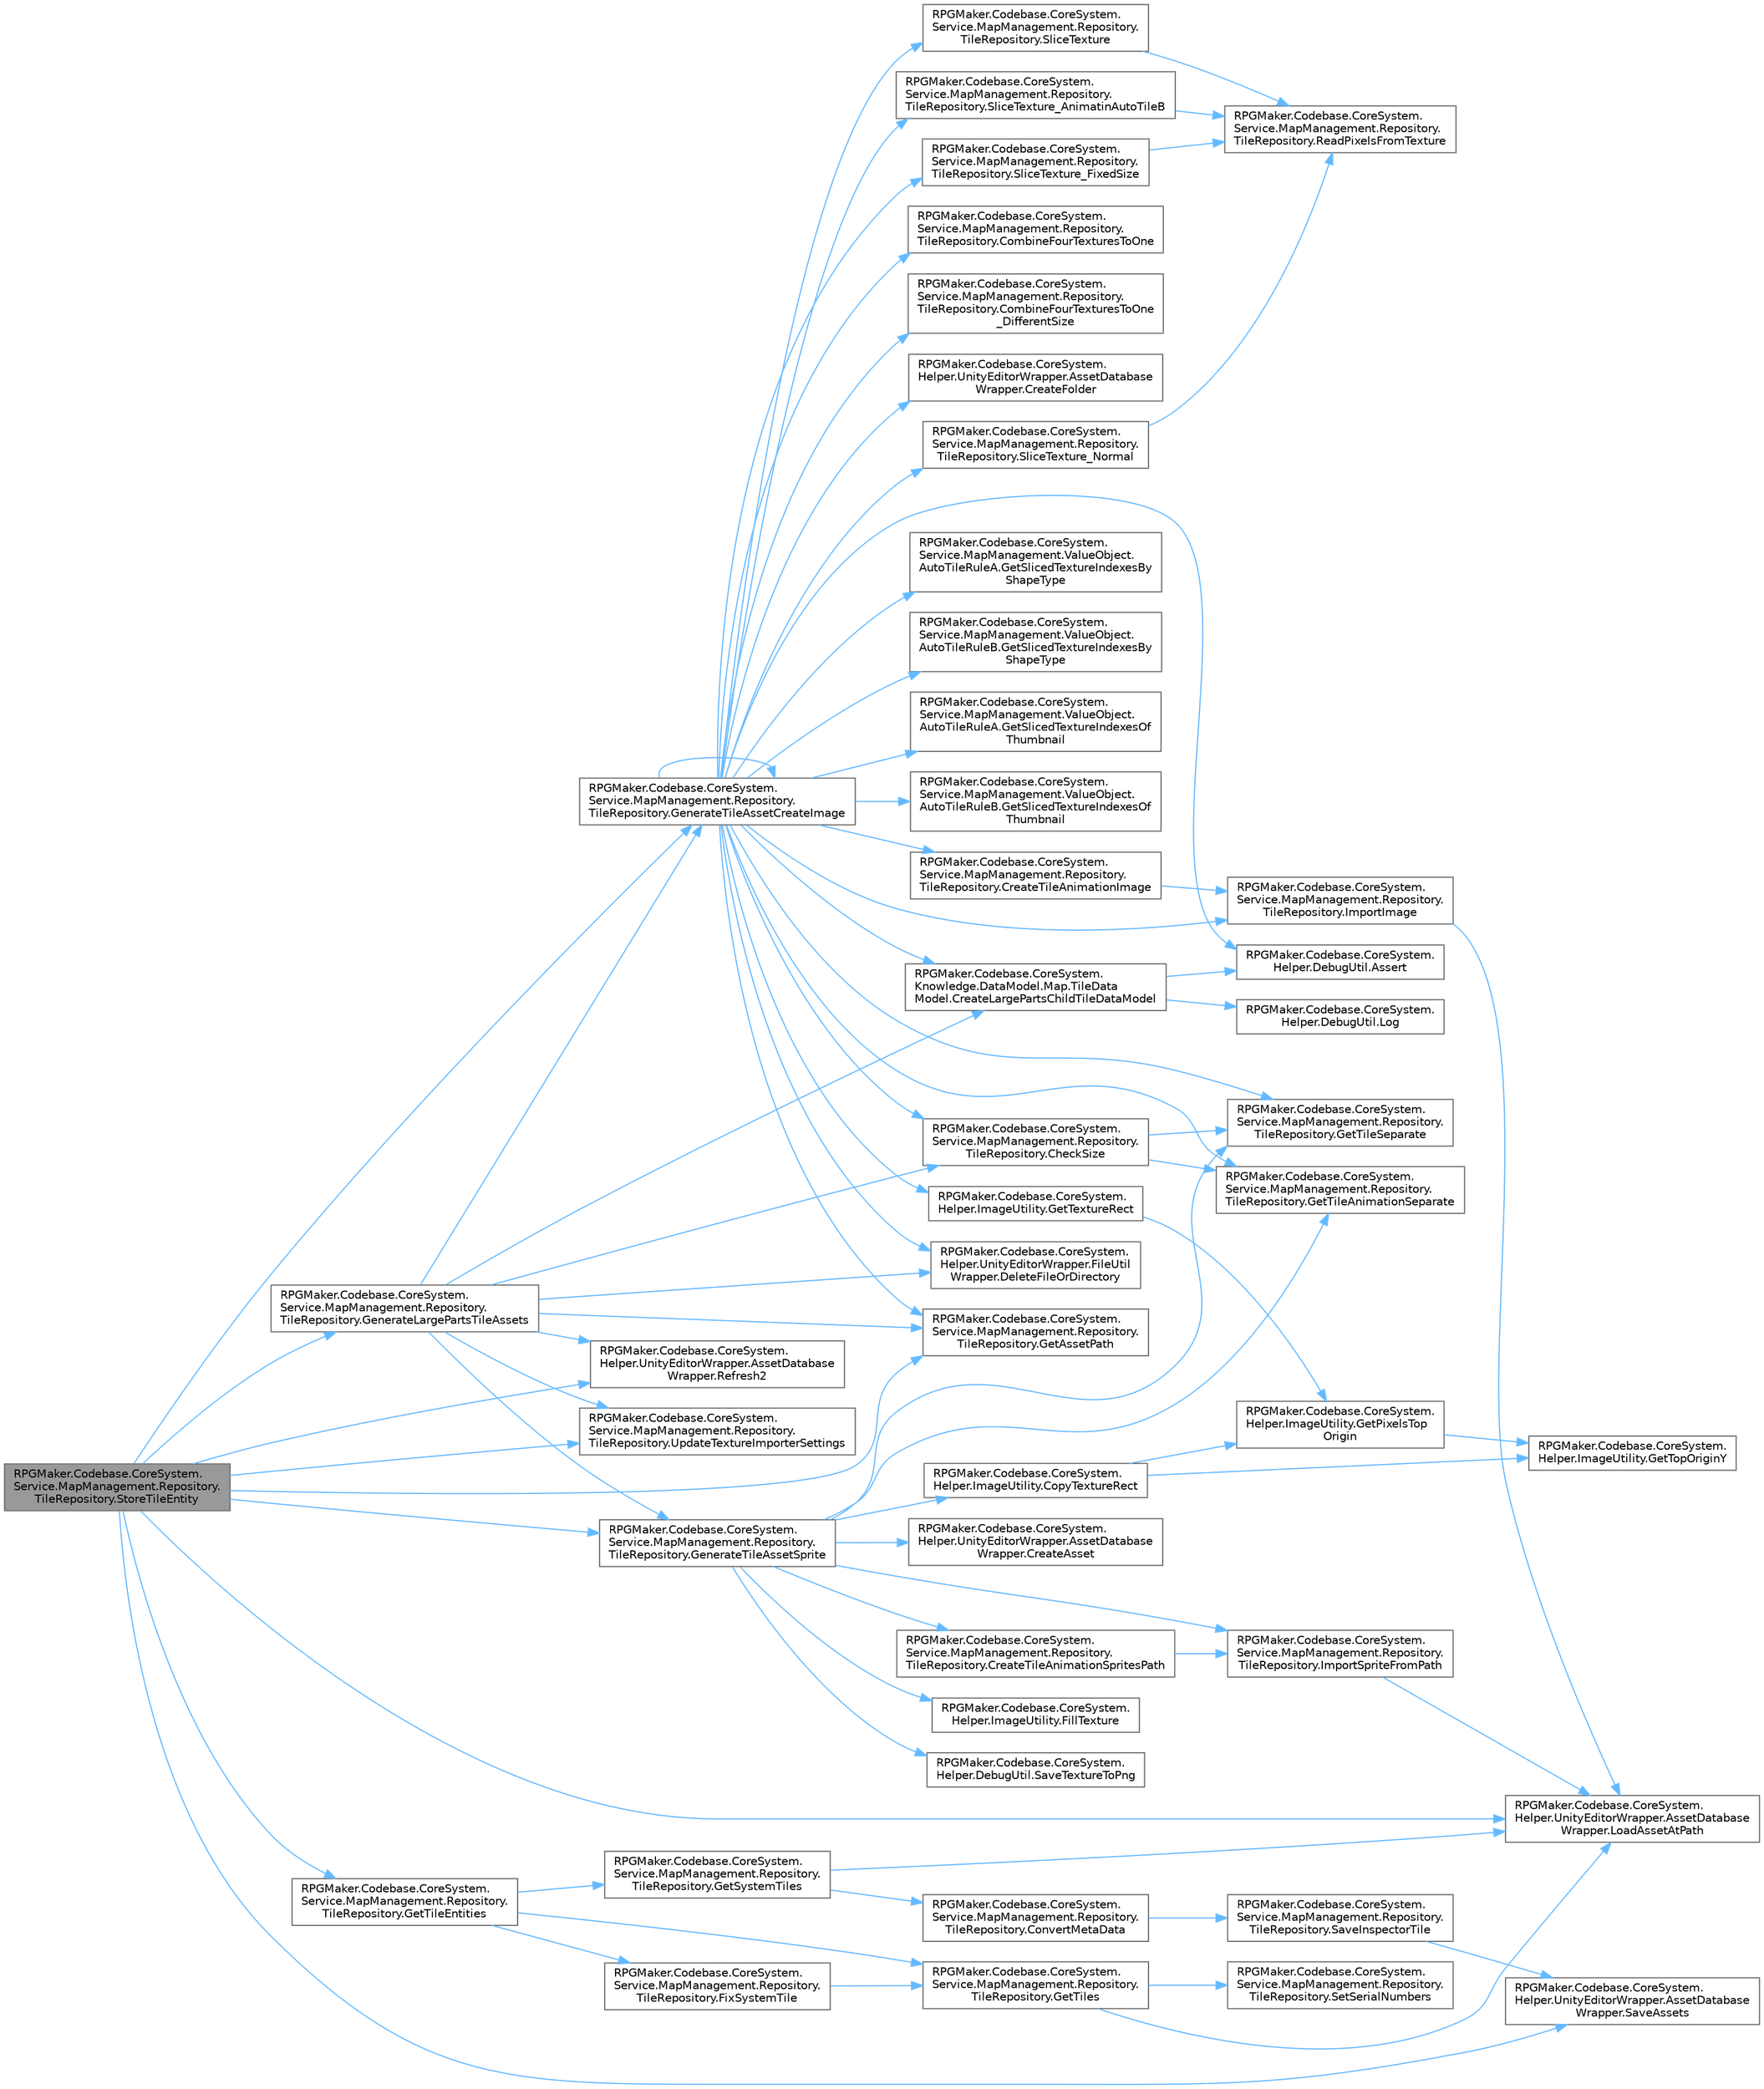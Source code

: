 digraph "RPGMaker.Codebase.CoreSystem.Service.MapManagement.Repository.TileRepository.StoreTileEntity"
{
 // LATEX_PDF_SIZE
  bgcolor="transparent";
  edge [fontname=Helvetica,fontsize=10,labelfontname=Helvetica,labelfontsize=10];
  node [fontname=Helvetica,fontsize=10,shape=box,height=0.2,width=0.4];
  rankdir="LR";
  Node1 [id="Node000001",label="RPGMaker.Codebase.CoreSystem.\lService.MapManagement.Repository.\lTileRepository.StoreTileEntity",height=0.2,width=0.4,color="gray40", fillcolor="grey60", style="filled", fontcolor="black",tooltip="😁 タイルを保存する"];
  Node1 -> Node2 [id="edge1_Node000001_Node000002",color="steelblue1",style="solid",tooltip=" "];
  Node2 [id="Node000002",label="RPGMaker.Codebase.CoreSystem.\lService.MapManagement.Repository.\lTileRepository.GenerateLargePartsTileAssets",height=0.2,width=0.4,color="grey40", fillcolor="white", style="filled",URL="$d3/df6/class_r_p_g_maker_1_1_codebase_1_1_core_system_1_1_service_1_1_map_management_1_1_repository_1_1_tile_repository.html#a4525c25dee6cb5c637b3c16648be6659",tooltip="😁 大型パーツタイルを構成するアセットファイル群を生成・保存する"];
  Node2 -> Node3 [id="edge2_Node000002_Node000003",color="steelblue1",style="solid",tooltip=" "];
  Node3 [id="Node000003",label="RPGMaker.Codebase.CoreSystem.\lService.MapManagement.Repository.\lTileRepository.CheckSize",height=0.2,width=0.4,color="grey40", fillcolor="white", style="filled",URL="$d3/df6/class_r_p_g_maker_1_1_codebase_1_1_core_system_1_1_service_1_1_map_management_1_1_repository_1_1_tile_repository.html#adbb2647a7d010208be92945237beb29c",tooltip="😁 画像サイズの確認 元テクスチャ、1タイルのサイズ、アニメーション数、分割数"];
  Node3 -> Node4 [id="edge3_Node000003_Node000004",color="steelblue1",style="solid",tooltip=" "];
  Node4 [id="Node000004",label="RPGMaker.Codebase.CoreSystem.\lService.MapManagement.Repository.\lTileRepository.GetTileAnimationSeparate",height=0.2,width=0.4,color="grey40", fillcolor="white", style="filled",URL="$d3/df6/class_r_p_g_maker_1_1_codebase_1_1_core_system_1_1_service_1_1_map_management_1_1_repository_1_1_tile_repository.html#a691c47fa480dd6aa6ab080ec88f9c587",tooltip="😁 指定アニメーション数で分割時のタイル数を取得する"];
  Node3 -> Node5 [id="edge4_Node000003_Node000005",color="steelblue1",style="solid",tooltip=" "];
  Node5 [id="Node000005",label="RPGMaker.Codebase.CoreSystem.\lService.MapManagement.Repository.\lTileRepository.GetTileSeparate",height=0.2,width=0.4,color="grey40", fillcolor="white", style="filled",URL="$d3/df6/class_r_p_g_maker_1_1_codebase_1_1_core_system_1_1_service_1_1_map_management_1_1_repository_1_1_tile_repository.html#a1c88254c66a5e3bbdd292e20afde4bd4",tooltip="😁 指定タイルサイズで分割時のタイル数を取得する"];
  Node2 -> Node6 [id="edge5_Node000002_Node000006",color="steelblue1",style="solid",tooltip=" "];
  Node6 [id="Node000006",label="RPGMaker.Codebase.CoreSystem.\lKnowledge.DataModel.Map.TileData\lModel.CreateLargePartsChildTileDataModel",height=0.2,width=0.4,color="grey40", fillcolor="white", style="filled",URL="$d8/d26/class_r_p_g_maker_1_1_codebase_1_1_core_system_1_1_knowledge_1_1_data_model_1_1_map_1_1_tile_data_model.html#ac1fccfb1b0a7819bd8b24f6c0e6a48fe",tooltip="😁 [他]"];
  Node6 -> Node7 [id="edge6_Node000006_Node000007",color="steelblue1",style="solid",tooltip=" "];
  Node7 [id="Node000007",label="RPGMaker.Codebase.CoreSystem.\lHelper.DebugUtil.Assert",height=0.2,width=0.4,color="grey40", fillcolor="white", style="filled",URL="$d0/dba/class_r_p_g_maker_1_1_codebase_1_1_core_system_1_1_helper_1_1_debug_util.html#a3c1ea9470b8f6655257ca06fbc0e0bf5",tooltip="条件を断定し、失敗するとエラーメッセージをUnityコンソールに表示する。"];
  Node6 -> Node8 [id="edge7_Node000006_Node000008",color="steelblue1",style="solid",tooltip=" "];
  Node8 [id="Node000008",label="RPGMaker.Codebase.CoreSystem.\lHelper.DebugUtil.Log",height=0.2,width=0.4,color="grey40", fillcolor="white", style="filled",URL="$d0/dba/class_r_p_g_maker_1_1_codebase_1_1_core_system_1_1_helper_1_1_debug_util.html#ae769554710c95a408921ec8596769145",tooltip="オブジェクトを文字列化してUnityコンソールに表示する。"];
  Node2 -> Node9 [id="edge8_Node000002_Node000009",color="steelblue1",style="solid",tooltip=" "];
  Node9 [id="Node000009",label="RPGMaker.Codebase.CoreSystem.\lHelper.UnityEditorWrapper.FileUtil\lWrapper.DeleteFileOrDirectory",height=0.2,width=0.4,color="grey40", fillcolor="white", style="filled",URL="$d7/d21/class_r_p_g_maker_1_1_codebase_1_1_core_system_1_1_helper_1_1_unity_editor_wrapper_1_1_file_util_wrapper.html#a9ca165afdc38b80345d8361e5c1d82dc",tooltip=" "];
  Node2 -> Node10 [id="edge9_Node000002_Node000010",color="steelblue1",style="solid",tooltip=" "];
  Node10 [id="Node000010",label="RPGMaker.Codebase.CoreSystem.\lService.MapManagement.Repository.\lTileRepository.GenerateTileAssetCreateImage",height=0.2,width=0.4,color="grey40", fillcolor="white", style="filled",URL="$d3/df6/class_r_p_g_maker_1_1_codebase_1_1_core_system_1_1_service_1_1_map_management_1_1_repository_1_1_tile_repository.html#a8b38caa89c7d074e0b211f20c81341b0",tooltip="😁 タイル画像を生成する"];
  Node10 -> Node7 [id="edge10_Node000010_Node000007",color="steelblue1",style="solid",tooltip=" "];
  Node10 -> Node3 [id="edge11_Node000010_Node000003",color="steelblue1",style="solid",tooltip=" "];
  Node10 -> Node11 [id="edge12_Node000010_Node000011",color="steelblue1",style="solid",tooltip=" "];
  Node11 [id="Node000011",label="RPGMaker.Codebase.CoreSystem.\lService.MapManagement.Repository.\lTileRepository.CombineFourTexturesToOne",height=0.2,width=0.4,color="grey40", fillcolor="white", style="filled",URL="$d3/df6/class_r_p_g_maker_1_1_codebase_1_1_core_system_1_1_service_1_1_map_management_1_1_repository_1_1_tile_repository.html#abcd1bc8c0589ee1594f3230c754642ef",tooltip="😁 ４つのテクスチャーを１つに連結"];
  Node10 -> Node12 [id="edge13_Node000010_Node000012",color="steelblue1",style="solid",tooltip=" "];
  Node12 [id="Node000012",label="RPGMaker.Codebase.CoreSystem.\lService.MapManagement.Repository.\lTileRepository.CombineFourTexturesToOne\l_DifferentSize",height=0.2,width=0.4,color="grey40", fillcolor="white", style="filled",URL="$d3/df6/class_r_p_g_maker_1_1_codebase_1_1_core_system_1_1_service_1_1_map_management_1_1_repository_1_1_tile_repository.html#a9f958803360102709fc3bd78b7596018",tooltip="😁 ４つのテクスチャーを１つに連結。異なるサイズ"];
  Node10 -> Node13 [id="edge14_Node000010_Node000013",color="steelblue1",style="solid",tooltip=" "];
  Node13 [id="Node000013",label="RPGMaker.Codebase.CoreSystem.\lHelper.UnityEditorWrapper.AssetDatabase\lWrapper.CreateFolder",height=0.2,width=0.4,color="grey40", fillcolor="white", style="filled",URL="$d9/d20/class_r_p_g_maker_1_1_codebase_1_1_core_system_1_1_helper_1_1_unity_editor_wrapper_1_1_asset_database_wrapper.html#a1a0d608984de829b75ce62c58d6bad2d",tooltip=" "];
  Node10 -> Node6 [id="edge15_Node000010_Node000006",color="steelblue1",style="solid",tooltip=" "];
  Node10 -> Node14 [id="edge16_Node000010_Node000014",color="steelblue1",style="solid",tooltip=" "];
  Node14 [id="Node000014",label="RPGMaker.Codebase.CoreSystem.\lService.MapManagement.Repository.\lTileRepository.CreateTileAnimationImage",height=0.2,width=0.4,color="grey40", fillcolor="white", style="filled",URL="$d3/df6/class_r_p_g_maker_1_1_codebase_1_1_core_system_1_1_service_1_1_map_management_1_1_repository_1_1_tile_repository.html#a9405c4d030e2ad93314ea44eee01e24e",tooltip="😁 タイル画像群作成処理"];
  Node14 -> Node15 [id="edge17_Node000014_Node000015",color="steelblue1",style="solid",tooltip=" "];
  Node15 [id="Node000015",label="RPGMaker.Codebase.CoreSystem.\lService.MapManagement.Repository.\lTileRepository.ImportImage",height=0.2,width=0.4,color="grey40", fillcolor="white", style="filled",URL="$d3/df6/class_r_p_g_maker_1_1_codebase_1_1_core_system_1_1_service_1_1_map_management_1_1_repository_1_1_tile_repository.html#a52e87e473e0d73e0b97a889cc76ddc22",tooltip="😁 画像インポート"];
  Node15 -> Node16 [id="edge18_Node000015_Node000016",color="steelblue1",style="solid",tooltip=" "];
  Node16 [id="Node000016",label="RPGMaker.Codebase.CoreSystem.\lHelper.UnityEditorWrapper.AssetDatabase\lWrapper.LoadAssetAtPath",height=0.2,width=0.4,color="grey40", fillcolor="white", style="filled",URL="$d9/d20/class_r_p_g_maker_1_1_codebase_1_1_core_system_1_1_helper_1_1_unity_editor_wrapper_1_1_asset_database_wrapper.html#a471f932b0479bad28c9fd1b02f1d5d7a",tooltip=" "];
  Node10 -> Node9 [id="edge19_Node000010_Node000009",color="steelblue1",style="solid",tooltip=" "];
  Node10 -> Node10 [id="edge20_Node000010_Node000010",color="steelblue1",style="solid",tooltip=" "];
  Node10 -> Node17 [id="edge21_Node000010_Node000017",color="steelblue1",style="solid",tooltip=" "];
  Node17 [id="Node000017",label="RPGMaker.Codebase.CoreSystem.\lService.MapManagement.Repository.\lTileRepository.GetAssetPath",height=0.2,width=0.4,color="grey40", fillcolor="white", style="filled",URL="$d3/df6/class_r_p_g_maker_1_1_codebase_1_1_core_system_1_1_service_1_1_map_management_1_1_repository_1_1_tile_repository.html#a10f41cca1acec308fbef9d72af9f761c",tooltip="😁 タイルアセットパスを取得。"];
  Node10 -> Node18 [id="edge22_Node000010_Node000018",color="steelblue1",style="solid",tooltip=" "];
  Node18 [id="Node000018",label="RPGMaker.Codebase.CoreSystem.\lService.MapManagement.ValueObject.\lAutoTileRuleA.GetSlicedTextureIndexesBy\lShapeType",height=0.2,width=0.4,color="grey40", fillcolor="white", style="filled",URL="$d1/da4/class_r_p_g_maker_1_1_codebase_1_1_core_system_1_1_service_1_1_map_management_1_1_value_object_1_1_auto_tile_rule_a.html#ae29122f156395613233b9760ea5a97b7",tooltip="😁 形型によってスライスしたテクスチャー・インデックス取得"];
  Node10 -> Node19 [id="edge23_Node000010_Node000019",color="steelblue1",style="solid",tooltip=" "];
  Node19 [id="Node000019",label="RPGMaker.Codebase.CoreSystem.\lService.MapManagement.ValueObject.\lAutoTileRuleB.GetSlicedTextureIndexesBy\lShapeType",height=0.2,width=0.4,color="grey40", fillcolor="white", style="filled",URL="$d4/d93/class_r_p_g_maker_1_1_codebase_1_1_core_system_1_1_service_1_1_map_management_1_1_value_object_1_1_auto_tile_rule_b.html#ab94b4360488e1f3da8cb024b744964c9",tooltip="😁 形型によるスライスしたテクスチャー・インデックス取得"];
  Node10 -> Node20 [id="edge24_Node000010_Node000020",color="steelblue1",style="solid",tooltip=" "];
  Node20 [id="Node000020",label="RPGMaker.Codebase.CoreSystem.\lService.MapManagement.ValueObject.\lAutoTileRuleA.GetSlicedTextureIndexesOf\lThumbnail",height=0.2,width=0.4,color="grey40", fillcolor="white", style="filled",URL="$d1/da4/class_r_p_g_maker_1_1_codebase_1_1_core_system_1_1_service_1_1_map_management_1_1_value_object_1_1_auto_tile_rule_a.html#aee052fd1e3b9e1fb4097ba8f8f650282",tooltip="😁 サムネイルのスライスしたテクスチャー・インデックス取得"];
  Node10 -> Node21 [id="edge25_Node000010_Node000021",color="steelblue1",style="solid",tooltip=" "];
  Node21 [id="Node000021",label="RPGMaker.Codebase.CoreSystem.\lService.MapManagement.ValueObject.\lAutoTileRuleB.GetSlicedTextureIndexesOf\lThumbnail",height=0.2,width=0.4,color="grey40", fillcolor="white", style="filled",URL="$d4/d93/class_r_p_g_maker_1_1_codebase_1_1_core_system_1_1_service_1_1_map_management_1_1_value_object_1_1_auto_tile_rule_b.html#ac7007cad04f099dd0a2cb3e56cf28035",tooltip="😁 サムネイルのスライスしたテクスチャー・インデックス取得"];
  Node10 -> Node22 [id="edge26_Node000010_Node000022",color="steelblue1",style="solid",tooltip=" "];
  Node22 [id="Node000022",label="RPGMaker.Codebase.CoreSystem.\lHelper.ImageUtility.GetTextureRect",height=0.2,width=0.4,color="grey40", fillcolor="white", style="filled",URL="$d3/d4a/class_r_p_g_maker_1_1_codebase_1_1_core_system_1_1_helper_1_1_image_utility.html#a2b27db995ea521577d860b05ea3cb546",tooltip="指定テクスチャから指定矩形位置のテクスチャを取得する。"];
  Node22 -> Node23 [id="edge27_Node000022_Node000023",color="steelblue1",style="solid",tooltip=" "];
  Node23 [id="Node000023",label="RPGMaker.Codebase.CoreSystem.\lHelper.ImageUtility.GetPixelsTop\lOrigin",height=0.2,width=0.4,color="grey40", fillcolor="white", style="filled",URL="$d3/d4a/class_r_p_g_maker_1_1_codebase_1_1_core_system_1_1_helper_1_1_image_utility.html#acd926e4ed99ec1fe6b426d3bc4ae0df7",tooltip="テクスチャからピクセル色列を取得する。"];
  Node23 -> Node24 [id="edge28_Node000023_Node000024",color="steelblue1",style="solid",tooltip=" "];
  Node24 [id="Node000024",label="RPGMaker.Codebase.CoreSystem.\lHelper.ImageUtility.GetTopOriginY",height=0.2,width=0.4,color="grey40", fillcolor="white", style="filled",URL="$d3/d4a/class_r_p_g_maker_1_1_codebase_1_1_core_system_1_1_helper_1_1_image_utility.html#a89ffda9d934f9090f7a5ba52c9920c9f",tooltip="テクスチャからピクセル色列を取得する。"];
  Node10 -> Node4 [id="edge29_Node000010_Node000004",color="steelblue1",style="solid",tooltip=" "];
  Node10 -> Node5 [id="edge30_Node000010_Node000005",color="steelblue1",style="solid",tooltip=" "];
  Node10 -> Node15 [id="edge31_Node000010_Node000015",color="steelblue1",style="solid",tooltip=" "];
  Node10 -> Node25 [id="edge32_Node000010_Node000025",color="steelblue1",style="solid",tooltip=" "];
  Node25 [id="Node000025",label="RPGMaker.Codebase.CoreSystem.\lService.MapManagement.Repository.\lTileRepository.SliceTexture",height=0.2,width=0.4,color="grey40", fillcolor="white", style="filled",URL="$d3/df6/class_r_p_g_maker_1_1_codebase_1_1_core_system_1_1_service_1_1_map_management_1_1_repository_1_1_tile_repository.html#ab232ff734776c6b9b17beee7d6718bb2",tooltip="😁 テクスチャーをスライス"];
  Node25 -> Node26 [id="edge33_Node000025_Node000026",color="steelblue1",style="solid",tooltip=" "];
  Node26 [id="Node000026",label="RPGMaker.Codebase.CoreSystem.\lService.MapManagement.Repository.\lTileRepository.ReadPixelsFromTexture",height=0.2,width=0.4,color="grey40", fillcolor="white", style="filled",URL="$d3/df6/class_r_p_g_maker_1_1_codebase_1_1_core_system_1_1_service_1_1_map_management_1_1_repository_1_1_tile_repository.html#a46710c75139a327a53bcdc381bcf93bd",tooltip="😁 テクスチャーからピクセル読取"];
  Node10 -> Node27 [id="edge34_Node000010_Node000027",color="steelblue1",style="solid",tooltip=" "];
  Node27 [id="Node000027",label="RPGMaker.Codebase.CoreSystem.\lService.MapManagement.Repository.\lTileRepository.SliceTexture_AnimatinAutoTileB",height=0.2,width=0.4,color="grey40", fillcolor="white", style="filled",URL="$d3/df6/class_r_p_g_maker_1_1_codebase_1_1_core_system_1_1_service_1_1_map_management_1_1_repository_1_1_tile_repository.html#a3db1bc912686d6c7b82957084685b12a",tooltip="😁 テクスチャーをスライス。アニメーション自動タイルＢ"];
  Node27 -> Node26 [id="edge35_Node000027_Node000026",color="steelblue1",style="solid",tooltip=" "];
  Node10 -> Node28 [id="edge36_Node000010_Node000028",color="steelblue1",style="solid",tooltip=" "];
  Node28 [id="Node000028",label="RPGMaker.Codebase.CoreSystem.\lService.MapManagement.Repository.\lTileRepository.SliceTexture_FixedSize",height=0.2,width=0.4,color="grey40", fillcolor="white", style="filled",URL="$d3/df6/class_r_p_g_maker_1_1_codebase_1_1_core_system_1_1_service_1_1_map_management_1_1_repository_1_1_tile_repository.html#a3053e4a8f20fae0ac74690f3c875b910",tooltip="😁 テクスチャーをスライス。固定サイズ"];
  Node28 -> Node26 [id="edge37_Node000028_Node000026",color="steelblue1",style="solid",tooltip=" "];
  Node10 -> Node29 [id="edge38_Node000010_Node000029",color="steelblue1",style="solid",tooltip=" "];
  Node29 [id="Node000029",label="RPGMaker.Codebase.CoreSystem.\lService.MapManagement.Repository.\lTileRepository.SliceTexture_Normal",height=0.2,width=0.4,color="grey40", fillcolor="white", style="filled",URL="$d3/df6/class_r_p_g_maker_1_1_codebase_1_1_core_system_1_1_service_1_1_map_management_1_1_repository_1_1_tile_repository.html#ad338a1c0622b2fcc8f3340d0c106fbf3",tooltip="😁 テクスチャーをスライス。普通"];
  Node29 -> Node26 [id="edge39_Node000029_Node000026",color="steelblue1",style="solid",tooltip=" "];
  Node2 -> Node30 [id="edge40_Node000002_Node000030",color="steelblue1",style="solid",tooltip=" "];
  Node30 [id="Node000030",label="RPGMaker.Codebase.CoreSystem.\lService.MapManagement.Repository.\lTileRepository.GenerateTileAssetSprite",height=0.2,width=0.4,color="grey40", fillcolor="white", style="filled",URL="$d3/df6/class_r_p_g_maker_1_1_codebase_1_1_core_system_1_1_service_1_1_map_management_1_1_repository_1_1_tile_repository.html#a3090ae9bd1723dc9230df2502c5f926b",tooltip="😁 タイルを構成するアセットファイルを生成・保存する"];
  Node30 -> Node31 [id="edge41_Node000030_Node000031",color="steelblue1",style="solid",tooltip=" "];
  Node31 [id="Node000031",label="RPGMaker.Codebase.CoreSystem.\lHelper.ImageUtility.CopyTextureRect",height=0.2,width=0.4,color="grey40", fillcolor="white", style="filled",URL="$d3/d4a/class_r_p_g_maker_1_1_codebase_1_1_core_system_1_1_helper_1_1_image_utility.html#a9e28a0ba1230f4f655b5aa18cce5fef6",tooltip="指定テクスチャから指定矩形位置のテクスチャを取得する。"];
  Node31 -> Node23 [id="edge42_Node000031_Node000023",color="steelblue1",style="solid",tooltip=" "];
  Node31 -> Node24 [id="edge43_Node000031_Node000024",color="steelblue1",style="solid",tooltip=" "];
  Node30 -> Node32 [id="edge44_Node000030_Node000032",color="steelblue1",style="solid",tooltip=" "];
  Node32 [id="Node000032",label="RPGMaker.Codebase.CoreSystem.\lHelper.UnityEditorWrapper.AssetDatabase\lWrapper.CreateAsset",height=0.2,width=0.4,color="grey40", fillcolor="white", style="filled",URL="$d9/d20/class_r_p_g_maker_1_1_codebase_1_1_core_system_1_1_helper_1_1_unity_editor_wrapper_1_1_asset_database_wrapper.html#ae93b23bca5bd9fdc6117fb61fd78f1bf",tooltip=" "];
  Node30 -> Node33 [id="edge45_Node000030_Node000033",color="steelblue1",style="solid",tooltip=" "];
  Node33 [id="Node000033",label="RPGMaker.Codebase.CoreSystem.\lService.MapManagement.Repository.\lTileRepository.CreateTileAnimationSpritesPath",height=0.2,width=0.4,color="grey40", fillcolor="white", style="filled",URL="$d3/df6/class_r_p_g_maker_1_1_codebase_1_1_core_system_1_1_service_1_1_map_management_1_1_repository_1_1_tile_repository.html#a3213176371bbbf68e8669cd1885eaad9",tooltip="😁 タイル画像群作成処理"];
  Node33 -> Node34 [id="edge46_Node000033_Node000034",color="steelblue1",style="solid",tooltip=" "];
  Node34 [id="Node000034",label="RPGMaker.Codebase.CoreSystem.\lService.MapManagement.Repository.\lTileRepository.ImportSpriteFromPath",height=0.2,width=0.4,color="grey40", fillcolor="white", style="filled",URL="$d3/df6/class_r_p_g_maker_1_1_codebase_1_1_core_system_1_1_service_1_1_map_management_1_1_repository_1_1_tile_repository.html#ac22b5b8eeab7b859081524fbd479b267",tooltip="😁 パスからスプライトをインポート"];
  Node34 -> Node16 [id="edge47_Node000034_Node000016",color="steelblue1",style="solid",tooltip=" "];
  Node30 -> Node35 [id="edge48_Node000030_Node000035",color="steelblue1",style="solid",tooltip=" "];
  Node35 [id="Node000035",label="RPGMaker.Codebase.CoreSystem.\lHelper.ImageUtility.FillTexture",height=0.2,width=0.4,color="grey40", fillcolor="white", style="filled",URL="$d3/d4a/class_r_p_g_maker_1_1_codebase_1_1_core_system_1_1_helper_1_1_image_utility.html#a5892bb15d9790d42ec13971dc8ed3a9c",tooltip="テクスチャを単色で埋める。"];
  Node30 -> Node4 [id="edge49_Node000030_Node000004",color="steelblue1",style="solid",tooltip=" "];
  Node30 -> Node5 [id="edge50_Node000030_Node000005",color="steelblue1",style="solid",tooltip=" "];
  Node30 -> Node34 [id="edge51_Node000030_Node000034",color="steelblue1",style="solid",tooltip=" "];
  Node30 -> Node36 [id="edge52_Node000030_Node000036",color="steelblue1",style="solid",tooltip=" "];
  Node36 [id="Node000036",label="RPGMaker.Codebase.CoreSystem.\lHelper.DebugUtil.SaveTextureToPng",height=0.2,width=0.4,color="grey40", fillcolor="white", style="filled",URL="$d0/dba/class_r_p_g_maker_1_1_codebase_1_1_core_system_1_1_helper_1_1_debug_util.html#a483f677f542f0b77f336d014d0dda6d8",tooltip="ファイルの既定ディレクトリにテクスチャをPNGファイルとしてセーブする。"];
  Node2 -> Node17 [id="edge53_Node000002_Node000017",color="steelblue1",style="solid",tooltip=" "];
  Node2 -> Node37 [id="edge54_Node000002_Node000037",color="steelblue1",style="solid",tooltip=" "];
  Node37 [id="Node000037",label="RPGMaker.Codebase.CoreSystem.\lHelper.UnityEditorWrapper.AssetDatabase\lWrapper.Refresh2",height=0.2,width=0.4,color="grey40", fillcolor="white", style="filled",URL="$d9/d20/class_r_p_g_maker_1_1_codebase_1_1_core_system_1_1_helper_1_1_unity_editor_wrapper_1_1_asset_database_wrapper.html#a1163b04dbfb11b96d9fef26a89597f40",tooltip=" "];
  Node2 -> Node38 [id="edge55_Node000002_Node000038",color="steelblue1",style="solid",tooltip=" "];
  Node38 [id="Node000038",label="RPGMaker.Codebase.CoreSystem.\lService.MapManagement.Repository.\lTileRepository.UpdateTextureImporterSettings",height=0.2,width=0.4,color="grey40", fillcolor="white", style="filled",URL="$d3/df6/class_r_p_g_maker_1_1_codebase_1_1_core_system_1_1_service_1_1_map_management_1_1_repository_1_1_tile_repository.html#a8a1cdf6f740847efd334f4ae80c53e04",tooltip="😁 テクスチャー・インポーター設定更新"];
  Node1 -> Node10 [id="edge56_Node000001_Node000010",color="steelblue1",style="solid",tooltip=" "];
  Node1 -> Node30 [id="edge57_Node000001_Node000030",color="steelblue1",style="solid",tooltip=" "];
  Node1 -> Node17 [id="edge58_Node000001_Node000017",color="steelblue1",style="solid",tooltip=" "];
  Node1 -> Node39 [id="edge59_Node000001_Node000039",color="steelblue1",style="solid",tooltip=" "];
  Node39 [id="Node000039",label="RPGMaker.Codebase.CoreSystem.\lService.MapManagement.Repository.\lTileRepository.GetTileEntities",height=0.2,width=0.4,color="grey40", fillcolor="white", style="filled",URL="$d3/df6/class_r_p_g_maker_1_1_codebase_1_1_core_system_1_1_service_1_1_map_management_1_1_repository_1_1_tile_repository.html#ae0ca3d1484f74759cd4fa3393c5ae080",tooltip="😁 登録済みの全タイルを取得する"];
  Node39 -> Node40 [id="edge60_Node000039_Node000040",color="steelblue1",style="solid",tooltip=" "];
  Node40 [id="Node000040",label="RPGMaker.Codebase.CoreSystem.\lService.MapManagement.Repository.\lTileRepository.FixSystemTile",height=0.2,width=0.4,color="grey40", fillcolor="white", style="filled",URL="$d3/df6/class_r_p_g_maker_1_1_codebase_1_1_core_system_1_1_service_1_1_map_management_1_1_repository_1_1_tile_repository.html#a0f1b931d39e86c55156e27ea599585a9",tooltip="システム・タイル修正"];
  Node40 -> Node41 [id="edge61_Node000040_Node000041",color="steelblue1",style="solid",tooltip=" "];
  Node41 [id="Node000041",label="RPGMaker.Codebase.CoreSystem.\lService.MapManagement.Repository.\lTileRepository.GetTiles",height=0.2,width=0.4,color="grey40", fillcolor="white", style="filled",URL="$d3/df6/class_r_p_g_maker_1_1_codebase_1_1_core_system_1_1_service_1_1_map_management_1_1_repository_1_1_tile_repository.html#a721b23c17317971ce4dbd40f83c7522a",tooltip="😁 通常タイルを取得する"];
  Node41 -> Node16 [id="edge62_Node000041_Node000016",color="steelblue1",style="solid",tooltip=" "];
  Node41 -> Node42 [id="edge63_Node000041_Node000042",color="steelblue1",style="solid",tooltip=" "];
  Node42 [id="Node000042",label="RPGMaker.Codebase.CoreSystem.\lService.MapManagement.Repository.\lTileRepository.SetSerialNumbers",height=0.2,width=0.4,color="grey40", fillcolor="white", style="filled",URL="$d3/df6/class_r_p_g_maker_1_1_codebase_1_1_core_system_1_1_service_1_1_map_management_1_1_repository_1_1_tile_repository.html#a8ce44c6e810e93ec16a603109c804062",tooltip="連番設定"];
  Node39 -> Node43 [id="edge64_Node000039_Node000043",color="steelblue1",style="solid",tooltip=" "];
  Node43 [id="Node000043",label="RPGMaker.Codebase.CoreSystem.\lService.MapManagement.Repository.\lTileRepository.GetSystemTiles",height=0.2,width=0.4,color="grey40", fillcolor="white", style="filled",URL="$d3/df6/class_r_p_g_maker_1_1_codebase_1_1_core_system_1_1_service_1_1_map_management_1_1_repository_1_1_tile_repository.html#aa95f73797e371e90f6257683a616ba16",tooltip="😁 システムタイルを取得する"];
  Node43 -> Node44 [id="edge65_Node000043_Node000044",color="steelblue1",style="solid",tooltip=" "];
  Node44 [id="Node000044",label="RPGMaker.Codebase.CoreSystem.\lService.MapManagement.Repository.\lTileRepository.ConvertMetaData",height=0.2,width=0.4,color="grey40", fillcolor="white", style="filled",URL="$d3/df6/class_r_p_g_maker_1_1_codebase_1_1_core_system_1_1_service_1_1_map_management_1_1_repository_1_1_tile_repository.html#a3ab090e55198e063fa0fb13dc1f24410",tooltip="😁 旧Storage環境からの移行時に、metaファイル内が壊れている場合に修復する"];
  Node44 -> Node45 [id="edge66_Node000044_Node000045",color="steelblue1",style="solid",tooltip=" "];
  Node45 [id="Node000045",label="RPGMaker.Codebase.CoreSystem.\lService.MapManagement.Repository.\lTileRepository.SaveInspectorTile",height=0.2,width=0.4,color="grey40", fillcolor="white", style="filled",URL="$d3/df6/class_r_p_g_maker_1_1_codebase_1_1_core_system_1_1_service_1_1_map_management_1_1_repository_1_1_tile_repository.html#a58c7aba212f029ed338f3c1d44931a64",tooltip="😁 タイルの保存のみ"];
  Node45 -> Node46 [id="edge67_Node000045_Node000046",color="steelblue1",style="solid",tooltip=" "];
  Node46 [id="Node000046",label="RPGMaker.Codebase.CoreSystem.\lHelper.UnityEditorWrapper.AssetDatabase\lWrapper.SaveAssets",height=0.2,width=0.4,color="grey40", fillcolor="white", style="filled",URL="$d9/d20/class_r_p_g_maker_1_1_codebase_1_1_core_system_1_1_helper_1_1_unity_editor_wrapper_1_1_asset_database_wrapper.html#adfa294899fffd2dd165dcc0c8e7dc9fc",tooltip=" "];
  Node43 -> Node16 [id="edge68_Node000043_Node000016",color="steelblue1",style="solid",tooltip=" "];
  Node39 -> Node41 [id="edge69_Node000039_Node000041",color="steelblue1",style="solid",tooltip=" "];
  Node1 -> Node16 [id="edge70_Node000001_Node000016",color="steelblue1",style="solid",tooltip=" "];
  Node1 -> Node37 [id="edge71_Node000001_Node000037",color="steelblue1",style="solid",tooltip=" "];
  Node1 -> Node46 [id="edge72_Node000001_Node000046",color="steelblue1",style="solid",tooltip=" "];
  Node1 -> Node38 [id="edge73_Node000001_Node000038",color="steelblue1",style="solid",tooltip=" "];
}
